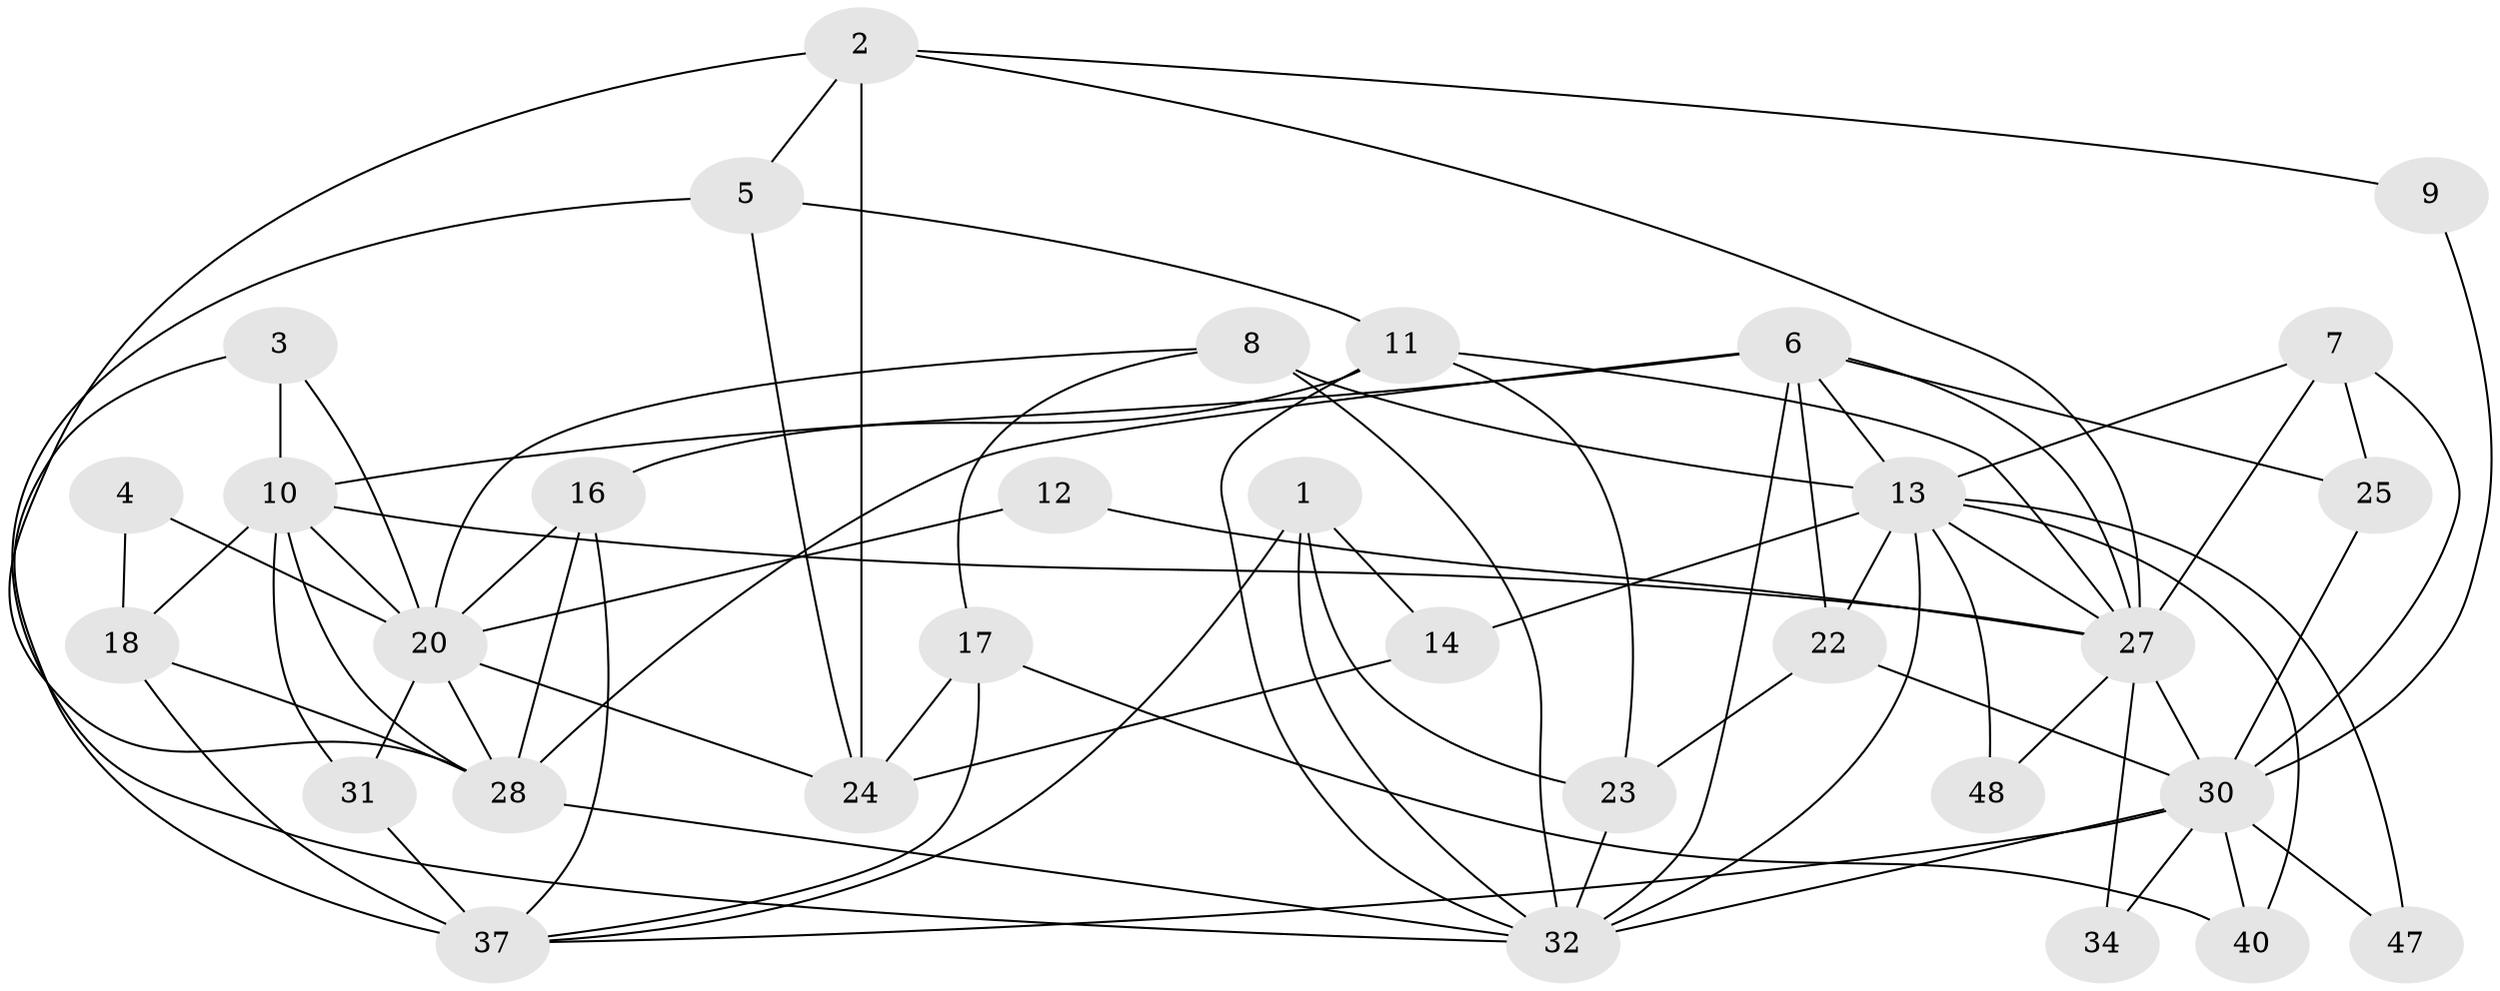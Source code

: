 // Generated by graph-tools (version 1.1) at 2025/24/03/03/25 07:24:00]
// undirected, 32 vertices, 77 edges
graph export_dot {
graph [start="1"]
  node [color=gray90,style=filled];
  1 [super="+39"];
  2 [super="+19"];
  3;
  4;
  5 [super="+15"];
  6 [super="+43"];
  7 [super="+35"];
  8 [super="+33"];
  9;
  10 [super="+42"];
  11 [super="+46"];
  12;
  13 [super="+49"];
  14;
  16 [super="+51"];
  17 [super="+45"];
  18 [super="+36"];
  20 [super="+21"];
  22 [super="+26"];
  23;
  24;
  25;
  27 [super="+38"];
  28 [super="+29"];
  30 [super="+50"];
  31;
  32 [super="+44"];
  34;
  37 [super="+41"];
  40;
  47;
  48;
  1 -- 32;
  1 -- 23;
  1 -- 37;
  1 -- 14;
  2 -- 5;
  2 -- 28;
  2 -- 24;
  2 -- 9;
  2 -- 27;
  3 -- 10;
  3 -- 37;
  3 -- 20;
  4 -- 20;
  4 -- 18;
  5 -- 32;
  5 -- 24;
  5 -- 11;
  6 -- 22;
  6 -- 25;
  6 -- 10;
  6 -- 32;
  6 -- 27;
  6 -- 28;
  6 -- 13;
  7 -- 30;
  7 -- 25;
  7 -- 27;
  7 -- 13;
  8 -- 32;
  8 -- 17;
  8 -- 13 [weight=2];
  8 -- 20;
  9 -- 30;
  10 -- 18;
  10 -- 28;
  10 -- 20;
  10 -- 31;
  10 -- 27;
  11 -- 23;
  11 -- 32;
  11 -- 16;
  11 -- 27;
  12 -- 27;
  12 -- 20;
  13 -- 40;
  13 -- 32;
  13 -- 48;
  13 -- 14;
  13 -- 47;
  13 -- 27;
  13 -- 22;
  14 -- 24;
  16 -- 37;
  16 -- 20;
  16 -- 28 [weight=2];
  17 -- 40;
  17 -- 37;
  17 -- 24;
  18 -- 28;
  18 -- 37 [weight=2];
  20 -- 24;
  20 -- 31;
  20 -- 28;
  22 -- 30;
  22 -- 23;
  23 -- 32;
  25 -- 30;
  27 -- 30;
  27 -- 34 [weight=2];
  27 -- 48;
  28 -- 32;
  30 -- 34;
  30 -- 47;
  30 -- 32 [weight=2];
  30 -- 37;
  30 -- 40;
  31 -- 37;
}
